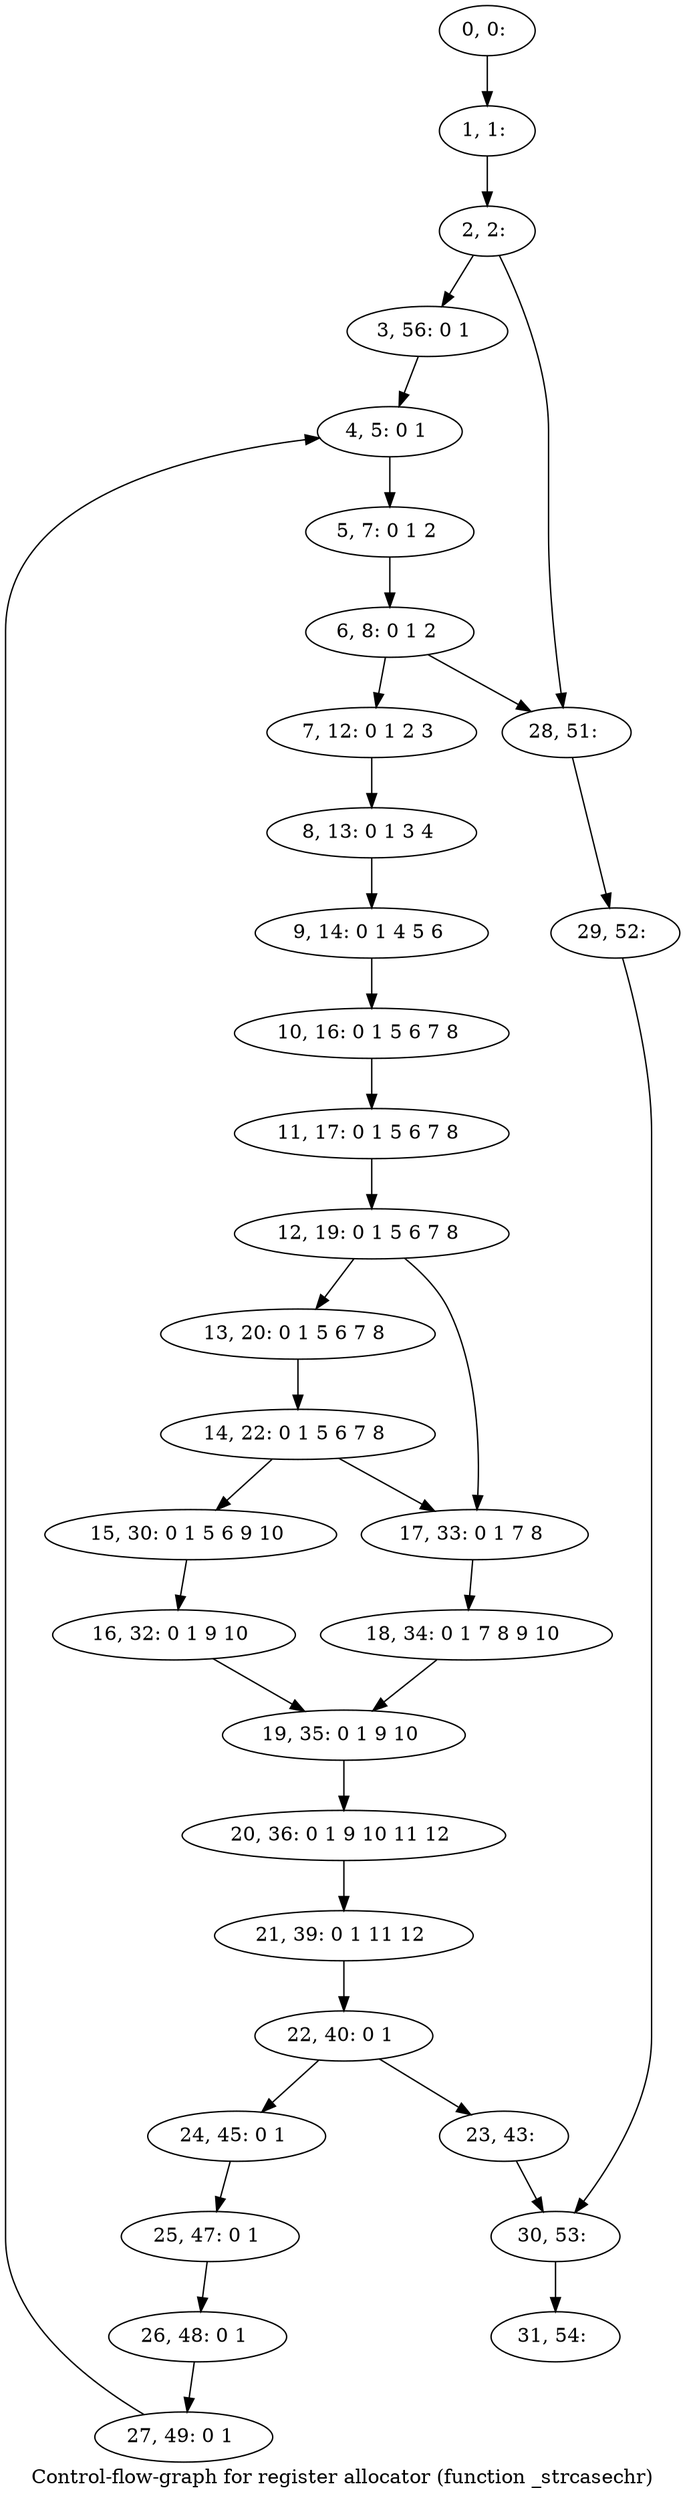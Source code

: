 digraph G {
graph [label="Control-flow-graph for register allocator (function _strcasechr)"]
0[label="0, 0: "];
1[label="1, 1: "];
2[label="2, 2: "];
3[label="3, 56: 0 1 "];
4[label="4, 5: 0 1 "];
5[label="5, 7: 0 1 2 "];
6[label="6, 8: 0 1 2 "];
7[label="7, 12: 0 1 2 3 "];
8[label="8, 13: 0 1 3 4 "];
9[label="9, 14: 0 1 4 5 6 "];
10[label="10, 16: 0 1 5 6 7 8 "];
11[label="11, 17: 0 1 5 6 7 8 "];
12[label="12, 19: 0 1 5 6 7 8 "];
13[label="13, 20: 0 1 5 6 7 8 "];
14[label="14, 22: 0 1 5 6 7 8 "];
15[label="15, 30: 0 1 5 6 9 10 "];
16[label="16, 32: 0 1 9 10 "];
17[label="17, 33: 0 1 7 8 "];
18[label="18, 34: 0 1 7 8 9 10 "];
19[label="19, 35: 0 1 9 10 "];
20[label="20, 36: 0 1 9 10 11 12 "];
21[label="21, 39: 0 1 11 12 "];
22[label="22, 40: 0 1 "];
23[label="23, 43: "];
24[label="24, 45: 0 1 "];
25[label="25, 47: 0 1 "];
26[label="26, 48: 0 1 "];
27[label="27, 49: 0 1 "];
28[label="28, 51: "];
29[label="29, 52: "];
30[label="30, 53: "];
31[label="31, 54: "];
0->1 ;
1->2 ;
2->3 ;
2->28 ;
3->4 ;
4->5 ;
5->6 ;
6->7 ;
6->28 ;
7->8 ;
8->9 ;
9->10 ;
10->11 ;
11->12 ;
12->13 ;
12->17 ;
13->14 ;
14->15 ;
14->17 ;
15->16 ;
16->19 ;
17->18 ;
18->19 ;
19->20 ;
20->21 ;
21->22 ;
22->23 ;
22->24 ;
23->30 ;
24->25 ;
25->26 ;
26->27 ;
27->4 ;
28->29 ;
29->30 ;
30->31 ;
}
